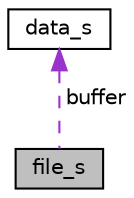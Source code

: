 digraph "file_s"
{
 // LATEX_PDF_SIZE
  edge [fontname="Helvetica",fontsize="10",labelfontname="Helvetica",labelfontsize="10"];
  node [fontname="Helvetica",fontsize="10",shape=record];
  Node1 [label="file_s",height=0.2,width=0.4,color="black", fillcolor="grey75", style="filled", fontcolor="black",tooltip="Data used to work with files."];
  Node2 -> Node1 [dir="back",color="darkorchid3",fontsize="10",style="dashed",label=" buffer" ,fontname="Helvetica"];
  Node2 [label="data_s",height=0.2,width=0.4,color="black", fillcolor="white", style="filled",URL="$d1/d01/structdata__s.html",tooltip="Memory allocation data."];
}
